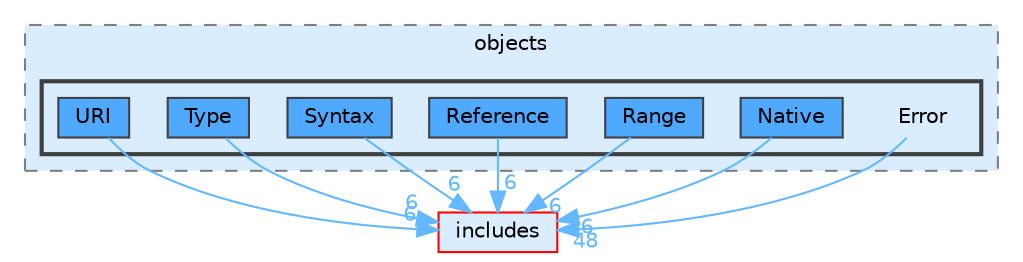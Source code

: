 digraph "lib/types/objects/Error"
{
 // LATEX_PDF_SIZE
  bgcolor="transparent";
  edge [fontname=Helvetica,fontsize=10,labelfontname=Helvetica,labelfontsize=10];
  node [fontname=Helvetica,fontsize=10,shape=box,height=0.2,width=0.4];
  compound=true
  subgraph clusterdir_5cf2d1decf7560474321a2736fa1e755 {
    graph [ bgcolor="#daedff", pencolor="grey50", label="objects", fontname=Helvetica,fontsize=10 style="filled,dashed", URL="dir_5cf2d1decf7560474321a2736fa1e755.html",tooltip=""]
  subgraph clusterdir_862d1438bfa46f850b5cbd4b20120044 {
    graph [ bgcolor="#daedff", pencolor="grey25", label="", fontname=Helvetica,fontsize=10 style="filled,bold", URL="dir_862d1438bfa46f850b5cbd4b20120044.html",tooltip=""]
    dir_862d1438bfa46f850b5cbd4b20120044 [shape=plaintext, label="Error"];
  dir_47085c4ef7027ac45e35cfef429bb477 [label="Native", fillcolor="#4ea9ff", color="grey25", style="filled", URL="dir_47085c4ef7027ac45e35cfef429bb477.html",tooltip=""];
  dir_a2b2a354adcd1ad68765fe20b1aa0b77 [label="Range", fillcolor="#4ea9ff", color="grey25", style="filled", URL="dir_a2b2a354adcd1ad68765fe20b1aa0b77.html",tooltip=""];
  dir_4239c5e549f0a1bb2553d3c870b0ed27 [label="Reference", fillcolor="#4ea9ff", color="grey25", style="filled", URL="dir_4239c5e549f0a1bb2553d3c870b0ed27.html",tooltip=""];
  dir_afe22b1a3d89e986cd4e277c25fa82b2 [label="Syntax", fillcolor="#4ea9ff", color="grey25", style="filled", URL="dir_afe22b1a3d89e986cd4e277c25fa82b2.html",tooltip=""];
  dir_5b46ef279e1462f90a1ca5525bcd1c38 [label="Type", fillcolor="#4ea9ff", color="grey25", style="filled", URL="dir_5b46ef279e1462f90a1ca5525bcd1c38.html",tooltip=""];
  dir_4fd22d8a2bae0178f5ca3f6aa4c6f551 [label="URI", fillcolor="#4ea9ff", color="grey25", style="filled", URL="dir_4fd22d8a2bae0178f5ca3f6aa4c6f551.html",tooltip=""];
  }
  }
  dir_09e761304027c904456130627fd4dcf5 [label="includes", fillcolor="#daedff", color="red", style="filled", URL="dir_09e761304027c904456130627fd4dcf5.html",tooltip=""];
  dir_862d1438bfa46f850b5cbd4b20120044->dir_09e761304027c904456130627fd4dcf5 [headlabel="48", labeldistance=1.5 headhref="dir_000012_000019.html" href="dir_000012_000019.html" color="steelblue1" fontcolor="steelblue1"];
  dir_47085c4ef7027ac45e35cfef429bb477->dir_09e761304027c904456130627fd4dcf5 [headlabel="6", labeldistance=1.5 headhref="dir_000025_000019.html" href="dir_000025_000019.html" color="steelblue1" fontcolor="steelblue1"];
  dir_a2b2a354adcd1ad68765fe20b1aa0b77->dir_09e761304027c904456130627fd4dcf5 [headlabel="6", labeldistance=1.5 headhref="dir_000033_000019.html" href="dir_000033_000019.html" color="steelblue1" fontcolor="steelblue1"];
  dir_4239c5e549f0a1bb2553d3c870b0ed27->dir_09e761304027c904456130627fd4dcf5 [headlabel="6", labeldistance=1.5 headhref="dir_000034_000019.html" href="dir_000034_000019.html" color="steelblue1" fontcolor="steelblue1"];
  dir_afe22b1a3d89e986cd4e277c25fa82b2->dir_09e761304027c904456130627fd4dcf5 [headlabel="6", labeldistance=1.5 headhref="dir_000040_000019.html" href="dir_000040_000019.html" color="steelblue1" fontcolor="steelblue1"];
  dir_5b46ef279e1462f90a1ca5525bcd1c38->dir_09e761304027c904456130627fd4dcf5 [headlabel="6", labeldistance=1.5 headhref="dir_000041_000019.html" href="dir_000041_000019.html" color="steelblue1" fontcolor="steelblue1"];
  dir_4fd22d8a2bae0178f5ca3f6aa4c6f551->dir_09e761304027c904456130627fd4dcf5 [headlabel="6", labeldistance=1.5 headhref="dir_000046_000019.html" href="dir_000046_000019.html" color="steelblue1" fontcolor="steelblue1"];
}
